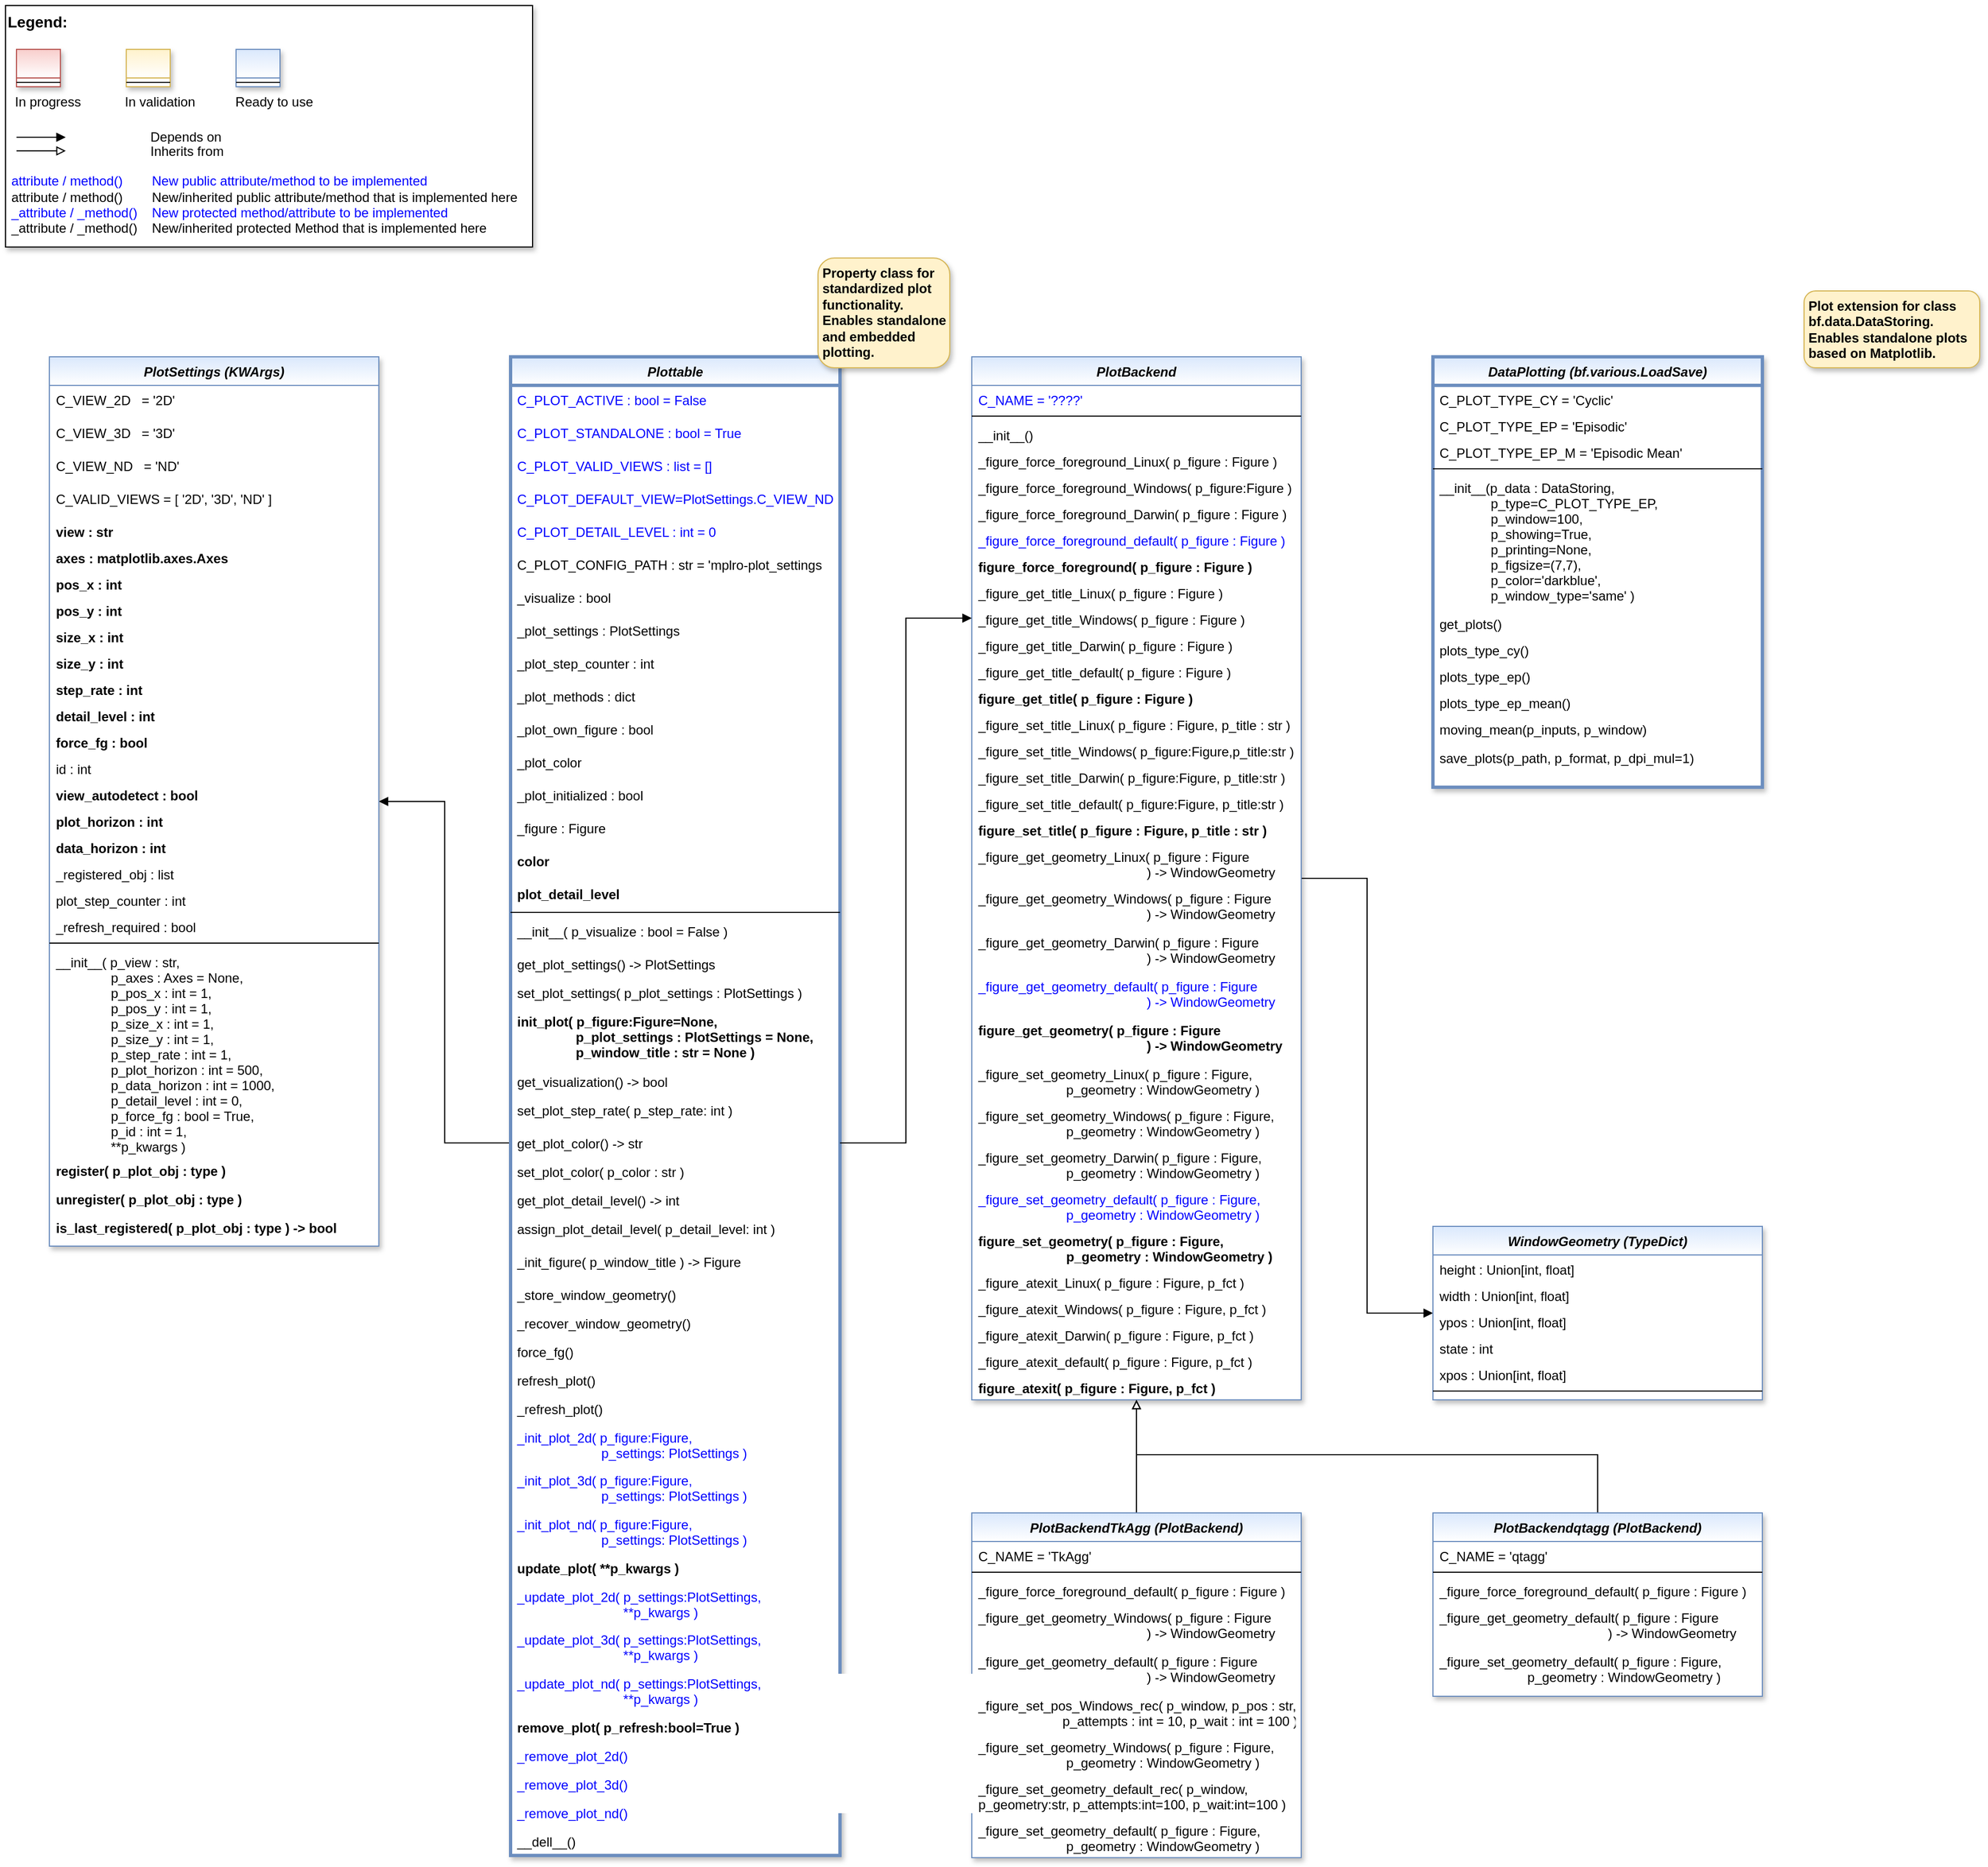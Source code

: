 <mxfile version="26.2.2">
  <diagram id="C5RBs43oDa-KdzZeNtuy" name="Page-1">
    <mxGraphModel dx="2878" dy="1242" grid="1" gridSize="10" guides="1" tooltips="1" connect="1" arrows="1" fold="1" page="1" pageScale="1" pageWidth="2336" pageHeight="1654" background="none" math="0" shadow="0">
      <root>
        <mxCell id="WIyWlLk6GJQsqaUBKTNV-0" />
        <mxCell id="WIyWlLk6GJQsqaUBKTNV-1" parent="WIyWlLk6GJQsqaUBKTNV-0" />
        <mxCell id="xTEhVUKpY47WRCXY3XPk-31" value="" style="edgeStyle=orthogonalEdgeStyle;rounded=0;orthogonalLoop=1;jettySize=auto;html=1;fontColor=default;endArrow=block;endFill=1;exitX=0;exitY=0.5;exitDx=0;exitDy=0;" parent="WIyWlLk6GJQsqaUBKTNV-1" source="YUkQ1Zn4irKmGlKvebj3-3" target="xTEhVUKpY47WRCXY3XPk-20" edge="1">
          <mxGeometry relative="1" as="geometry" />
        </mxCell>
        <mxCell id="oFACRVE9kKb2hBfiE2uY-0" value="Plottable" style="swimlane;fontStyle=3;align=center;verticalAlign=top;childLayout=stackLayout;horizontal=1;startSize=26;horizontalStack=0;resizeParent=1;resizeLast=0;collapsible=1;marginBottom=0;rounded=0;shadow=1;strokeWidth=3;fillColor=#dae8fc;strokeColor=#6c8ebf;swimlaneFillColor=#FFFFFF;gradientColor=#FFFFFF;" parent="WIyWlLk6GJQsqaUBKTNV-1" vertex="1">
          <mxGeometry x="500" y="360" width="300" height="1365" as="geometry">
            <mxRectangle x="230" y="140" width="160" height="26" as="alternateBounds" />
          </mxGeometry>
        </mxCell>
        <mxCell id="Ar7ZMp7DWDqeWwLccAXu-0" value="C_PLOT_ACTIVE : bool = False" style="text;align=left;verticalAlign=top;spacingLeft=4;spacingRight=4;overflow=hidden;rotatable=0;points=[[0,0.5],[1,0.5]];portConstraint=eastwest;fontColor=#0000FF;" parent="oFACRVE9kKb2hBfiE2uY-0" vertex="1">
          <mxGeometry y="26" width="300" height="30" as="geometry" />
        </mxCell>
        <mxCell id="xTEhVUKpY47WRCXY3XPk-12" value="C_PLOT_STANDALONE : bool = True" style="text;align=left;verticalAlign=top;spacingLeft=4;spacingRight=4;overflow=hidden;rotatable=0;points=[[0,0.5],[1,0.5]];portConstraint=eastwest;fontColor=#0000FF;" parent="oFACRVE9kKb2hBfiE2uY-0" vertex="1">
          <mxGeometry y="56" width="300" height="30" as="geometry" />
        </mxCell>
        <mxCell id="xTEhVUKpY47WRCXY3XPk-18" value="C_PLOT_VALID_VIEWS : list = []" style="text;align=left;verticalAlign=top;spacingLeft=4;spacingRight=4;overflow=hidden;rotatable=0;points=[[0,0.5],[1,0.5]];portConstraint=eastwest;fontColor=#0000FF;" parent="oFACRVE9kKb2hBfiE2uY-0" vertex="1">
          <mxGeometry y="86" width="300" height="30" as="geometry" />
        </mxCell>
        <mxCell id="xTEhVUKpY47WRCXY3XPk-19" value="C_PLOT_DEFAULT_VIEW=PlotSettings.C_VIEW_ND" style="text;align=left;verticalAlign=top;spacingLeft=4;spacingRight=4;overflow=hidden;rotatable=0;points=[[0,0.5],[1,0.5]];portConstraint=eastwest;fontColor=#0000FF;" parent="oFACRVE9kKb2hBfiE2uY-0" vertex="1">
          <mxGeometry y="116" width="300" height="30" as="geometry" />
        </mxCell>
        <mxCell id="UL1uxDp39JBIog6TMTxm-27" value="C_PLOT_DETAIL_LEVEL : int = 0" style="text;align=left;verticalAlign=top;spacingLeft=4;spacingRight=4;overflow=hidden;rotatable=0;points=[[0,0.5],[1,0.5]];portConstraint=eastwest;fontColor=#0000FF;" parent="oFACRVE9kKb2hBfiE2uY-0" vertex="1">
          <mxGeometry y="146" width="300" height="30" as="geometry" />
        </mxCell>
        <mxCell id="UL1uxDp39JBIog6TMTxm-28" value="C_PLOT_CONFIG_PATH : str = &#39;mplro-plot_settings" style="text;align=left;verticalAlign=top;spacingLeft=4;spacingRight=4;overflow=hidden;rotatable=0;points=[[0,0.5],[1,0.5]];portConstraint=eastwest;fontColor=default;" parent="oFACRVE9kKb2hBfiE2uY-0" vertex="1">
          <mxGeometry y="176" width="300" height="30" as="geometry" />
        </mxCell>
        <mxCell id="0Gz_7I3sb_LgOWZ64knt-1" value="_visualize : bool" style="text;align=left;verticalAlign=top;spacingLeft=4;spacingRight=4;overflow=hidden;rotatable=0;points=[[0,0.5],[1,0.5]];portConstraint=eastwest;fontColor=default;" parent="oFACRVE9kKb2hBfiE2uY-0" vertex="1">
          <mxGeometry y="206" width="300" height="30" as="geometry" />
        </mxCell>
        <mxCell id="xTEhVUKpY47WRCXY3XPk-32" value="_plot_settings : PlotSettings" style="text;align=left;verticalAlign=top;spacingLeft=4;spacingRight=4;overflow=hidden;rotatable=0;points=[[0,0.5],[1,0.5]];portConstraint=eastwest;fontColor=default;" parent="oFACRVE9kKb2hBfiE2uY-0" vertex="1">
          <mxGeometry y="236" width="300" height="30" as="geometry" />
        </mxCell>
        <mxCell id="KxI0EdIj0VOSiRBP-J_Y-0" value="_plot_step_counter : int" style="text;align=left;verticalAlign=top;spacingLeft=4;spacingRight=4;overflow=hidden;rotatable=0;points=[[0,0.5],[1,0.5]];portConstraint=eastwest;fontColor=default;" parent="oFACRVE9kKb2hBfiE2uY-0" vertex="1">
          <mxGeometry y="266" width="300" height="30" as="geometry" />
        </mxCell>
        <mxCell id="4w3XMbYWTQnuYC5885dG-2" value="_plot_methods : dict" style="text;align=left;verticalAlign=top;spacingLeft=4;spacingRight=4;overflow=hidden;rotatable=0;points=[[0,0.5],[1,0.5]];portConstraint=eastwest;fontColor=default;" parent="oFACRVE9kKb2hBfiE2uY-0" vertex="1">
          <mxGeometry y="296" width="300" height="30" as="geometry" />
        </mxCell>
        <mxCell id="PWoAsxuYqyk7pd_X0C3N-0" value="_plot_own_figure : bool" style="text;align=left;verticalAlign=top;spacingLeft=4;spacingRight=4;overflow=hidden;rotatable=0;points=[[0,0.5],[1,0.5]];portConstraint=eastwest;fontColor=default;" parent="oFACRVE9kKb2hBfiE2uY-0" vertex="1">
          <mxGeometry y="326" width="300" height="30" as="geometry" />
        </mxCell>
        <mxCell id="UL1uxDp39JBIog6TMTxm-29" value="_plot_color " style="text;align=left;verticalAlign=top;spacingLeft=4;spacingRight=4;overflow=hidden;rotatable=0;points=[[0,0.5],[1,0.5]];portConstraint=eastwest;fontColor=default;" parent="oFACRVE9kKb2hBfiE2uY-0" vertex="1">
          <mxGeometry y="356" width="300" height="30" as="geometry" />
        </mxCell>
        <mxCell id="Zg2UaeqzA-qJKhymM3yb-0" value="_plot_initialized : bool" style="text;align=left;verticalAlign=top;spacingLeft=4;spacingRight=4;overflow=hidden;rotatable=0;points=[[0,0.5],[1,0.5]];portConstraint=eastwest;fontColor=default;" parent="oFACRVE9kKb2hBfiE2uY-0" vertex="1">
          <mxGeometry y="386" width="300" height="30" as="geometry" />
        </mxCell>
        <mxCell id="Rh6axJBVAoVC5yNJB-A0-0" value="_figure : Figure" style="text;align=left;verticalAlign=top;spacingLeft=4;spacingRight=4;overflow=hidden;rotatable=0;points=[[0,0.5],[1,0.5]];portConstraint=eastwest;fontColor=default;" parent="oFACRVE9kKb2hBfiE2uY-0" vertex="1">
          <mxGeometry y="416" width="300" height="30" as="geometry" />
        </mxCell>
        <mxCell id="YUkQ1Zn4irKmGlKvebj3-2" value="color" style="text;align=left;verticalAlign=top;spacingLeft=4;spacingRight=4;overflow=hidden;rotatable=0;points=[[0,0.5],[1,0.5]];portConstraint=eastwest;fontColor=default;fontStyle=1" parent="oFACRVE9kKb2hBfiE2uY-0" vertex="1">
          <mxGeometry y="446" width="300" height="30" as="geometry" />
        </mxCell>
        <mxCell id="YUkQ1Zn4irKmGlKvebj3-1" value="plot_detail_level" style="text;align=left;verticalAlign=top;spacingLeft=4;spacingRight=4;overflow=hidden;rotatable=0;points=[[0,0.5],[1,0.5]];portConstraint=eastwest;fontColor=default;fontStyle=1" parent="oFACRVE9kKb2hBfiE2uY-0" vertex="1">
          <mxGeometry y="476" width="300" height="26" as="geometry" />
        </mxCell>
        <mxCell id="oFACRVE9kKb2hBfiE2uY-2" value="" style="line;html=1;strokeWidth=1;align=left;verticalAlign=middle;spacingTop=-1;spacingLeft=3;spacingRight=3;rotatable=0;labelPosition=right;points=[];portConstraint=eastwest;" parent="oFACRVE9kKb2hBfiE2uY-0" vertex="1">
          <mxGeometry y="502" width="300" height="8" as="geometry" />
        </mxCell>
        <mxCell id="0Gz_7I3sb_LgOWZ64knt-0" value="__init__( p_visualize : bool = False )" style="text;align=left;verticalAlign=top;spacingLeft=4;spacingRight=4;overflow=hidden;rotatable=0;points=[[0,0.5],[1,0.5]];portConstraint=eastwest;fontColor=default;" parent="oFACRVE9kKb2hBfiE2uY-0" vertex="1">
          <mxGeometry y="510" width="300" height="30" as="geometry" />
        </mxCell>
        <mxCell id="GYhefDphN3-9mr1smy0n-0" value="get_plot_settings() -&gt; PlotSettings" style="text;align=left;verticalAlign=top;spacingLeft=4;spacingRight=4;overflow=hidden;rotatable=0;points=[[0,0.5],[1,0.5]];portConstraint=eastwest;fontColor=default;" parent="oFACRVE9kKb2hBfiE2uY-0" vertex="1">
          <mxGeometry y="540" width="300" height="26" as="geometry" />
        </mxCell>
        <mxCell id="GYhefDphN3-9mr1smy0n-1" value="set_plot_settings( p_plot_settings : PlotSettings )" style="text;align=left;verticalAlign=top;spacingLeft=4;spacingRight=4;overflow=hidden;rotatable=0;points=[[0,0.5],[1,0.5]];portConstraint=eastwest;fontColor=default;" parent="oFACRVE9kKb2hBfiE2uY-0" vertex="1">
          <mxGeometry y="566" width="300" height="26" as="geometry" />
        </mxCell>
        <mxCell id="oFACRVE9kKb2hBfiE2uY-3" value="init_plot( p_figure:Figure=None, &#xa;                p_plot_settings : PlotSettings = None,&#xa;                p_window_title : str = None )" style="text;align=left;verticalAlign=top;spacingLeft=4;spacingRight=4;overflow=hidden;rotatable=0;points=[[0,0.5],[1,0.5]];portConstraint=eastwest;fontColor=default;fontStyle=1" parent="oFACRVE9kKb2hBfiE2uY-0" vertex="1">
          <mxGeometry y="592" width="300" height="55" as="geometry" />
        </mxCell>
        <mxCell id="KV4fU-AsOxPUgDKTAwPZ-0" value="get_visualization() -&gt; bool" style="text;align=left;verticalAlign=top;spacingLeft=4;spacingRight=4;overflow=hidden;rotatable=0;points=[[0,0.5],[1,0.5]];portConstraint=eastwest;fontColor=default;" parent="oFACRVE9kKb2hBfiE2uY-0" vertex="1">
          <mxGeometry y="647" width="300" height="26" as="geometry" />
        </mxCell>
        <mxCell id="xTEhVUKpY47WRCXY3XPk-6" value="set_plot_step_rate( p_step_rate: int )" style="text;align=left;verticalAlign=top;spacingLeft=4;spacingRight=4;overflow=hidden;rotatable=0;points=[[0,0.5],[1,0.5]];portConstraint=eastwest;fontColor=default;" parent="oFACRVE9kKb2hBfiE2uY-0" vertex="1">
          <mxGeometry y="673" width="300" height="30" as="geometry" />
        </mxCell>
        <mxCell id="YUkQ1Zn4irKmGlKvebj3-3" value="get_plot_color() -&gt; str" style="text;align=left;verticalAlign=top;spacingLeft=4;spacingRight=4;overflow=hidden;rotatable=0;points=[[0,0.5],[1,0.5]];portConstraint=eastwest;fontColor=default;" parent="oFACRVE9kKb2hBfiE2uY-0" vertex="1">
          <mxGeometry y="703" width="300" height="26" as="geometry" />
        </mxCell>
        <mxCell id="YUkQ1Zn4irKmGlKvebj3-4" value="set_plot_color( p_color : str )" style="text;align=left;verticalAlign=top;spacingLeft=4;spacingRight=4;overflow=hidden;rotatable=0;points=[[0,0.5],[1,0.5]];portConstraint=eastwest;fontColor=default;" parent="oFACRVE9kKb2hBfiE2uY-0" vertex="1">
          <mxGeometry y="729" width="300" height="26" as="geometry" />
        </mxCell>
        <mxCell id="YUkQ1Zn4irKmGlKvebj3-0" value="get_plot_detail_level() -&gt; int" style="text;align=left;verticalAlign=top;spacingLeft=4;spacingRight=4;overflow=hidden;rotatable=0;points=[[0,0.5],[1,0.5]];portConstraint=eastwest;fontColor=default;" parent="oFACRVE9kKb2hBfiE2uY-0" vertex="1">
          <mxGeometry y="755" width="300" height="26" as="geometry" />
        </mxCell>
        <mxCell id="xTEhVUKpY47WRCXY3XPk-9" value="assign_plot_detail_level( p_detail_level: int )" style="text;align=left;verticalAlign=top;spacingLeft=4;spacingRight=4;overflow=hidden;rotatable=0;points=[[0,0.5],[1,0.5]];portConstraint=eastwest;fontColor=default;" parent="oFACRVE9kKb2hBfiE2uY-0" vertex="1">
          <mxGeometry y="781" width="300" height="30" as="geometry" />
        </mxCell>
        <mxCell id="YD-9TxI7eG7fF9o53ZuB-4" value="_init_figure( p_window_title ) -&gt; Figure" style="text;align=left;verticalAlign=top;spacingLeft=4;spacingRight=4;overflow=hidden;rotatable=0;points=[[0,0.5],[1,0.5]];portConstraint=eastwest;fontColor=default;" parent="oFACRVE9kKb2hBfiE2uY-0" vertex="1">
          <mxGeometry y="811" width="300" height="30" as="geometry" />
        </mxCell>
        <mxCell id="UL1uxDp39JBIog6TMTxm-30" value="_store_window_geometry()" style="text;align=left;verticalAlign=top;spacingLeft=4;spacingRight=4;overflow=hidden;rotatable=0;points=[[0,0.5],[1,0.5]];portConstraint=eastwest;fontColor=default;" parent="oFACRVE9kKb2hBfiE2uY-0" vertex="1">
          <mxGeometry y="841" width="300" height="26" as="geometry" />
        </mxCell>
        <mxCell id="UL1uxDp39JBIog6TMTxm-31" value="_recover_window_geometry()" style="text;align=left;verticalAlign=top;spacingLeft=4;spacingRight=4;overflow=hidden;rotatable=0;points=[[0,0.5],[1,0.5]];portConstraint=eastwest;fontColor=default;" parent="oFACRVE9kKb2hBfiE2uY-0" vertex="1">
          <mxGeometry y="867" width="300" height="26" as="geometry" />
        </mxCell>
        <mxCell id="MR00lau76201Qo9QcwBQ-0" value="force_fg()" style="text;align=left;verticalAlign=top;spacingLeft=4;spacingRight=4;overflow=hidden;rotatable=0;points=[[0,0.5],[1,0.5]];portConstraint=eastwest;fontColor=default;" parent="oFACRVE9kKb2hBfiE2uY-0" vertex="1">
          <mxGeometry y="893" width="300" height="26" as="geometry" />
        </mxCell>
        <mxCell id="MR00lau76201Qo9QcwBQ-2" value="refresh_plot()" style="text;align=left;verticalAlign=top;spacingLeft=4;spacingRight=4;overflow=hidden;rotatable=0;points=[[0,0.5],[1,0.5]];portConstraint=eastwest;fontColor=default;" parent="oFACRVE9kKb2hBfiE2uY-0" vertex="1">
          <mxGeometry y="919" width="300" height="26" as="geometry" />
        </mxCell>
        <mxCell id="MR00lau76201Qo9QcwBQ-3" value="_refresh_plot()" style="text;align=left;verticalAlign=top;spacingLeft=4;spacingRight=4;overflow=hidden;rotatable=0;points=[[0,0.5],[1,0.5]];portConstraint=eastwest;fontColor=default;" parent="oFACRVE9kKb2hBfiE2uY-0" vertex="1">
          <mxGeometry y="945" width="300" height="26" as="geometry" />
        </mxCell>
        <mxCell id="xTEhVUKpY47WRCXY3XPk-0" value="_init_plot_2d( p_figure:Figure, &#xa;                       p_settings: PlotSettings )" style="text;align=left;verticalAlign=top;spacingLeft=4;spacingRight=4;overflow=hidden;rotatable=0;points=[[0,0.5],[1,0.5]];portConstraint=eastwest;fontColor=#0000FF;" parent="oFACRVE9kKb2hBfiE2uY-0" vertex="1">
          <mxGeometry y="971" width="300" height="39" as="geometry" />
        </mxCell>
        <mxCell id="4w3XMbYWTQnuYC5885dG-1" value="_init_plot_3d( p_figure:Figure, &#xa;                       p_settings: PlotSettings )" style="text;align=left;verticalAlign=top;spacingLeft=4;spacingRight=4;overflow=hidden;rotatable=0;points=[[0,0.5],[1,0.5]];portConstraint=eastwest;fontColor=#0000FF;" parent="oFACRVE9kKb2hBfiE2uY-0" vertex="1">
          <mxGeometry y="1010" width="300" height="40" as="geometry" />
        </mxCell>
        <mxCell id="4w3XMbYWTQnuYC5885dG-0" value="_init_plot_nd( p_figure:Figure, &#xa;                       p_settings: PlotSettings )" style="text;align=left;verticalAlign=top;spacingLeft=4;spacingRight=4;overflow=hidden;rotatable=0;points=[[0,0.5],[1,0.5]];portConstraint=eastwest;fontColor=#0000FF;" parent="oFACRVE9kKb2hBfiE2uY-0" vertex="1">
          <mxGeometry y="1050" width="300" height="40" as="geometry" />
        </mxCell>
        <mxCell id="oFACRVE9kKb2hBfiE2uY-4" value="update_plot( **p_kwargs )" style="text;align=left;verticalAlign=top;spacingLeft=4;spacingRight=4;overflow=hidden;rotatable=0;points=[[0,0.5],[1,0.5]];portConstraint=eastwest;fontColor=default;fontStyle=1" parent="oFACRVE9kKb2hBfiE2uY-0" vertex="1">
          <mxGeometry y="1090" width="300" height="26" as="geometry" />
        </mxCell>
        <mxCell id="KxI0EdIj0VOSiRBP-J_Y-3" value="_update_plot_2d( p_settings:PlotSettings,&#xa;                             **p_kwargs )" style="text;align=left;verticalAlign=top;spacingLeft=4;spacingRight=4;overflow=hidden;rotatable=0;points=[[0,0.5],[1,0.5]];portConstraint=eastwest;fontColor=#0000FF;" parent="oFACRVE9kKb2hBfiE2uY-0" vertex="1">
          <mxGeometry y="1116" width="300" height="39" as="geometry" />
        </mxCell>
        <mxCell id="KxI0EdIj0VOSiRBP-J_Y-2" value="_update_plot_3d( p_settings:PlotSettings,&#xa;                             **p_kwargs )" style="text;align=left;verticalAlign=top;spacingLeft=4;spacingRight=4;overflow=hidden;rotatable=0;points=[[0,0.5],[1,0.5]];portConstraint=eastwest;fontColor=#0000FF;" parent="oFACRVE9kKb2hBfiE2uY-0" vertex="1">
          <mxGeometry y="1155" width="300" height="40" as="geometry" />
        </mxCell>
        <mxCell id="xTEhVUKpY47WRCXY3XPk-3" value="_update_plot_nd( p_settings:PlotSettings,&#xa;                             **p_kwargs )" style="text;align=left;verticalAlign=top;spacingLeft=4;spacingRight=4;overflow=hidden;rotatable=0;points=[[0,0.5],[1,0.5]];portConstraint=eastwest;fontColor=#0000FF;" parent="oFACRVE9kKb2hBfiE2uY-0" vertex="1">
          <mxGeometry y="1195" width="300" height="40" as="geometry" />
        </mxCell>
        <mxCell id="MR00lau76201Qo9QcwBQ-4" value="remove_plot( p_refresh:bool=True )" style="text;align=left;verticalAlign=top;spacingLeft=4;spacingRight=4;overflow=hidden;rotatable=0;points=[[0,0.5],[1,0.5]];portConstraint=eastwest;fontColor=default;fontStyle=1" parent="oFACRVE9kKb2hBfiE2uY-0" vertex="1">
          <mxGeometry y="1235" width="300" height="26" as="geometry" />
        </mxCell>
        <mxCell id="MR00lau76201Qo9QcwBQ-5" value="_remove_plot_2d()" style="text;align=left;verticalAlign=top;spacingLeft=4;spacingRight=4;overflow=hidden;rotatable=0;points=[[0,0.5],[1,0.5]];portConstraint=eastwest;fontColor=#0000FF;" parent="oFACRVE9kKb2hBfiE2uY-0" vertex="1">
          <mxGeometry y="1261" width="300" height="26" as="geometry" />
        </mxCell>
        <mxCell id="MR00lau76201Qo9QcwBQ-6" value="_remove_plot_3d()" style="text;align=left;verticalAlign=top;spacingLeft=4;spacingRight=4;overflow=hidden;rotatable=0;points=[[0,0.5],[1,0.5]];portConstraint=eastwest;fontColor=#0000FF;" parent="oFACRVE9kKb2hBfiE2uY-0" vertex="1">
          <mxGeometry y="1287" width="300" height="26" as="geometry" />
        </mxCell>
        <mxCell id="MR00lau76201Qo9QcwBQ-7" value="_remove_plot_nd()" style="text;align=left;verticalAlign=top;spacingLeft=4;spacingRight=4;overflow=hidden;rotatable=0;points=[[0,0.5],[1,0.5]];portConstraint=eastwest;fontColor=#0000FF;" parent="oFACRVE9kKb2hBfiE2uY-0" vertex="1">
          <mxGeometry y="1313" width="300" height="26" as="geometry" />
        </mxCell>
        <mxCell id="UL1uxDp39JBIog6TMTxm-32" value="__dell__()" style="text;align=left;verticalAlign=top;spacingLeft=4;spacingRight=4;overflow=hidden;rotatable=0;points=[[0,0.5],[1,0.5]];portConstraint=eastwest;fontColor=default;" parent="oFACRVE9kKb2hBfiE2uY-0" vertex="1">
          <mxGeometry y="1339" width="300" height="26" as="geometry" />
        </mxCell>
        <mxCell id="Sitd4XUR5ouGdiu0kk2x-8" value="" style="group" parent="WIyWlLk6GJQsqaUBKTNV-1" vertex="1" connectable="0">
          <mxGeometry x="40" y="40" width="480" height="220" as="geometry" />
        </mxCell>
        <mxCell id="Sitd4XUR5ouGdiu0kk2x-9" value="&lt;font color=&quot;#000000&quot; size=&quot;1&quot;&gt;&lt;b style=&quot;font-size: 14px&quot;&gt;Legend:&lt;br&gt;&lt;/b&gt;&lt;/font&gt;&lt;br&gt;&lt;br&gt;&lt;br&gt;&lt;font color=&quot;#0000ff&quot; style=&quot;font-size: 6px&quot;&gt;&lt;br&gt;&lt;/font&gt;&lt;span style=&quot;color: rgb(0 , 0 , 0)&quot;&gt;&lt;font style=&quot;font-size: 4px&quot;&gt;&amp;nbsp; &amp;nbsp;&lt;/font&gt;&amp;nbsp;In progress&amp;nbsp; &amp;nbsp; &amp;nbsp; &amp;nbsp; &amp;nbsp; &amp;nbsp; In validation&amp;nbsp; &amp;nbsp; &amp;nbsp; &amp;nbsp; &amp;nbsp; &amp;nbsp;Ready to use&lt;/span&gt;&lt;font color=&quot;#000000&quot;&gt;&amp;nbsp;&lt;br&gt;&lt;/font&gt;&lt;font color=&quot;#0000ff&quot;&gt;&lt;br&gt;&lt;br&gt;&lt;br&gt;&lt;br&gt;&amp;nbsp;attribute / method()&amp;nbsp; &amp;nbsp; &amp;nbsp; &amp;nbsp; New public attribute/method to be implemented&lt;/font&gt;&lt;br&gt;&lt;font color=&quot;#000000&quot;&gt;&amp;nbsp;&lt;/font&gt;&lt;font color=&quot;#000000&quot;&gt;attribute / method()&lt;span&gt;&#x9;&lt;/span&gt;&amp;nbsp; &amp;nbsp; &amp;nbsp; &amp;nbsp;New/inherited public attribute/method that is implemented here&lt;br&gt;&lt;/font&gt;&lt;font color=&quot;#0000ff&quot;&gt;&amp;nbsp;_attribute /&amp;nbsp;&lt;/font&gt;&lt;font color=&quot;#0000ff&quot;&gt;_method()&amp;nbsp; &amp;nbsp; New protected method/attribute to be implemented&lt;/font&gt;&lt;br&gt;&lt;font color=&quot;#000000&quot;&gt;&amp;nbsp;_attribute / _method()&amp;nbsp; &amp;nbsp; New/inherited protected Method that is implemented here&lt;br&gt;&lt;/font&gt;&lt;font color=&quot;#000000&quot;&gt;&lt;br&gt;&lt;br&gt;&lt;br&gt;&lt;br&gt;&lt;br&gt;&lt;/font&gt;" style="text;html=1;align=left;verticalAlign=top;whiteSpace=wrap;rounded=0;fontColor=#006600;strokeColor=#000000;shadow=1;fillColor=#ffffff;" parent="Sitd4XUR5ouGdiu0kk2x-8" vertex="1">
          <mxGeometry width="480" height="220" as="geometry" />
        </mxCell>
        <mxCell id="Sitd4XUR5ouGdiu0kk2x-10" value="Depends on" style="endArrow=block;html=1;labelPosition=right;verticalLabelPosition=middle;align=left;verticalAlign=middle;endFill=1;fontSize=12;" parent="Sitd4XUR5ouGdiu0kk2x-8" edge="1">
          <mxGeometry x="-1590" y="-2180" width="50" height="50" as="geometry">
            <mxPoint x="10.0" y="120.003" as="sourcePoint" />
            <mxPoint x="54.848" y="120.003" as="targetPoint" />
            <mxPoint x="98" as="offset" />
            <Array as="points">
              <mxPoint x="30" y="120" />
            </Array>
          </mxGeometry>
        </mxCell>
        <mxCell id="Sitd4XUR5ouGdiu0kk2x-11" value="Inherits from" style="endArrow=block;html=1;labelPosition=right;verticalLabelPosition=middle;align=left;verticalAlign=middle;endFill=0;fontSize=12;" parent="Sitd4XUR5ouGdiu0kk2x-8" edge="1">
          <mxGeometry x="-1590" y="-2180" width="50" height="50" as="geometry">
            <mxPoint x="10.0" y="132.385" as="sourcePoint" />
            <mxPoint x="54.848" y="132.385" as="targetPoint" />
            <mxPoint x="98" y="1" as="offset" />
          </mxGeometry>
        </mxCell>
        <mxCell id="Sitd4XUR5ouGdiu0kk2x-12" value="" style="swimlane;fontStyle=3;align=center;verticalAlign=top;childLayout=stackLayout;horizontal=1;startSize=26;horizontalStack=0;resizeParent=1;resizeLast=0;collapsible=1;marginBottom=0;rounded=0;shadow=1;strokeWidth=1;fillColor=#f8cecc;strokeColor=#b85450;gradientColor=#ffffff;swimlaneFillColor=#ffffff;" parent="Sitd4XUR5ouGdiu0kk2x-8" vertex="1">
          <mxGeometry x="10" y="40" width="40" height="34" as="geometry">
            <mxRectangle x="230" y="140" width="160" height="26" as="alternateBounds" />
          </mxGeometry>
        </mxCell>
        <mxCell id="Sitd4XUR5ouGdiu0kk2x-13" value="" style="line;html=1;strokeWidth=1;align=left;verticalAlign=middle;spacingTop=-1;spacingLeft=3;spacingRight=3;rotatable=0;labelPosition=right;points=[];portConstraint=eastwest;" parent="Sitd4XUR5ouGdiu0kk2x-12" vertex="1">
          <mxGeometry y="26" width="40" height="8" as="geometry" />
        </mxCell>
        <mxCell id="Sitd4XUR5ouGdiu0kk2x-14" value="" style="swimlane;fontStyle=3;align=center;verticalAlign=top;childLayout=stackLayout;horizontal=1;startSize=26;horizontalStack=0;resizeParent=1;resizeLast=0;collapsible=1;marginBottom=0;rounded=0;shadow=1;strokeWidth=1;fillColor=#fff2cc;strokeColor=#d6b656;gradientColor=#ffffff;swimlaneFillColor=#ffffff;" parent="Sitd4XUR5ouGdiu0kk2x-8" vertex="1">
          <mxGeometry x="110" y="40" width="40" height="34" as="geometry">
            <mxRectangle x="230" y="140" width="160" height="26" as="alternateBounds" />
          </mxGeometry>
        </mxCell>
        <mxCell id="Sitd4XUR5ouGdiu0kk2x-15" value="" style="line;html=1;strokeWidth=1;align=left;verticalAlign=middle;spacingTop=-1;spacingLeft=3;spacingRight=3;rotatable=0;labelPosition=right;points=[];portConstraint=eastwest;" parent="Sitd4XUR5ouGdiu0kk2x-14" vertex="1">
          <mxGeometry y="26" width="40" height="8" as="geometry" />
        </mxCell>
        <mxCell id="Sitd4XUR5ouGdiu0kk2x-16" value="" style="swimlane;fontStyle=3;align=center;verticalAlign=top;childLayout=stackLayout;horizontal=1;startSize=26;horizontalStack=0;resizeParent=1;resizeLast=0;collapsible=1;marginBottom=0;rounded=0;shadow=1;strokeWidth=1;fillColor=#dae8fc;strokeColor=#6c8ebf;gradientColor=#ffffff;swimlaneFillColor=#ffffff;" parent="Sitd4XUR5ouGdiu0kk2x-8" vertex="1">
          <mxGeometry x="210" y="40" width="40" height="34" as="geometry">
            <mxRectangle x="230" y="140" width="160" height="26" as="alternateBounds" />
          </mxGeometry>
        </mxCell>
        <mxCell id="Sitd4XUR5ouGdiu0kk2x-17" value="" style="line;html=1;strokeWidth=1;align=left;verticalAlign=middle;spacingTop=-1;spacingLeft=3;spacingRight=3;rotatable=0;labelPosition=right;points=[];portConstraint=eastwest;" parent="Sitd4XUR5ouGdiu0kk2x-16" vertex="1">
          <mxGeometry y="26" width="40" height="8" as="geometry" />
        </mxCell>
        <mxCell id="GdlcvopVx8jWm2Iv11ht-0" value="Property class for standardized plot functionality.&lt;br&gt;Enables standalone and embedded plotting." style="rounded=1;whiteSpace=wrap;html=1;fillColor=#fff2cc;strokeColor=#d6b656;gradientColor=none;shadow=1;fontStyle=1;align=left;spacingLeft=2;verticalAlign=top;" parent="WIyWlLk6GJQsqaUBKTNV-1" vertex="1">
          <mxGeometry x="780" y="270" width="120" height="100" as="geometry" />
        </mxCell>
        <mxCell id="fSXmFHImYSqrntTAfuXU-0" value="DataPlotting (bf.various.LoadSave)" style="swimlane;fontStyle=3;align=center;verticalAlign=top;childLayout=stackLayout;horizontal=1;startSize=26;horizontalStack=0;resizeParent=1;resizeLast=0;collapsible=1;marginBottom=0;rounded=0;shadow=1;strokeWidth=3;fillColor=#dae8fc;strokeColor=#6c8ebf;gradientColor=#FFFFFF;swimlaneFillColor=#FFFFFF;" parent="WIyWlLk6GJQsqaUBKTNV-1" vertex="1">
          <mxGeometry x="1340" y="360" width="300" height="392" as="geometry">
            <mxRectangle x="230" y="140" width="160" height="26" as="alternateBounds" />
          </mxGeometry>
        </mxCell>
        <mxCell id="j2CKkGz-9_j2hP-Yw9oT-0" value="C_PLOT_TYPE_CY = &#39;Cyclic&#39;" style="text;align=left;verticalAlign=top;spacingLeft=4;spacingRight=4;overflow=hidden;rotatable=0;points=[[0,0.5],[1,0.5]];portConstraint=eastwest;" parent="fSXmFHImYSqrntTAfuXU-0" vertex="1">
          <mxGeometry y="26" width="300" height="24" as="geometry" />
        </mxCell>
        <mxCell id="j2CKkGz-9_j2hP-Yw9oT-1" value="C_PLOT_TYPE_EP = &#39;Episodic&#39;" style="text;align=left;verticalAlign=top;spacingLeft=4;spacingRight=4;overflow=hidden;rotatable=0;points=[[0,0.5],[1,0.5]];portConstraint=eastwest;" parent="fSXmFHImYSqrntTAfuXU-0" vertex="1">
          <mxGeometry y="50" width="300" height="24" as="geometry" />
        </mxCell>
        <mxCell id="j2CKkGz-9_j2hP-Yw9oT-2" value="C_PLOT_TYPE_EP_M = &#39;Episodic Mean&#39;" style="text;align=left;verticalAlign=top;spacingLeft=4;spacingRight=4;overflow=hidden;rotatable=0;points=[[0,0.5],[1,0.5]];portConstraint=eastwest;" parent="fSXmFHImYSqrntTAfuXU-0" vertex="1">
          <mxGeometry y="74" width="300" height="24" as="geometry" />
        </mxCell>
        <mxCell id="fSXmFHImYSqrntTAfuXU-1" value="" style="line;html=1;strokeWidth=1;align=left;verticalAlign=middle;spacingTop=-1;spacingLeft=3;spacingRight=3;rotatable=0;labelPosition=right;points=[];portConstraint=eastwest;" parent="fSXmFHImYSqrntTAfuXU-0" vertex="1">
          <mxGeometry y="98" width="300" height="8" as="geometry" />
        </mxCell>
        <mxCell id="fSXmFHImYSqrntTAfuXU-2" value="__init__(p_data : DataStoring, &#xa;              p_type=C_PLOT_TYPE_EP,&#xa;              p_window=100,&#xa;              p_showing=True, &#xa;              p_printing=None,&#xa;              p_figsize=(7,7),&#xa;              p_color=&#39;darkblue&#39;,&#xa;              p_window_type=&#39;same&#39; )" style="text;align=left;verticalAlign=top;spacingLeft=4;spacingRight=4;overflow=hidden;rotatable=0;points=[[0,0.5],[1,0.5]];portConstraint=eastwest;" parent="fSXmFHImYSqrntTAfuXU-0" vertex="1">
          <mxGeometry y="106" width="300" height="124" as="geometry" />
        </mxCell>
        <mxCell id="j2CKkGz-9_j2hP-Yw9oT-3" value="get_plots()" style="text;align=left;verticalAlign=top;spacingLeft=4;spacingRight=4;overflow=hidden;rotatable=0;points=[[0,0.5],[1,0.5]];portConstraint=eastwest;" parent="fSXmFHImYSqrntTAfuXU-0" vertex="1">
          <mxGeometry y="230" width="300" height="24" as="geometry" />
        </mxCell>
        <mxCell id="j2CKkGz-9_j2hP-Yw9oT-5" value="plots_type_cy()" style="text;align=left;verticalAlign=top;spacingLeft=4;spacingRight=4;overflow=hidden;rotatable=0;points=[[0,0.5],[1,0.5]];portConstraint=eastwest;" parent="fSXmFHImYSqrntTAfuXU-0" vertex="1">
          <mxGeometry y="254" width="300" height="24" as="geometry" />
        </mxCell>
        <mxCell id="j2CKkGz-9_j2hP-Yw9oT-4" value="plots_type_ep()" style="text;align=left;verticalAlign=top;spacingLeft=4;spacingRight=4;overflow=hidden;rotatable=0;points=[[0,0.5],[1,0.5]];portConstraint=eastwest;" parent="fSXmFHImYSqrntTAfuXU-0" vertex="1">
          <mxGeometry y="278" width="300" height="24" as="geometry" />
        </mxCell>
        <mxCell id="fSXmFHImYSqrntTAfuXU-3" value="plots_type_ep_mean()" style="text;align=left;verticalAlign=top;spacingLeft=4;spacingRight=4;overflow=hidden;rotatable=0;points=[[0,0.5],[1,0.5]];portConstraint=eastwest;" parent="fSXmFHImYSqrntTAfuXU-0" vertex="1">
          <mxGeometry y="302" width="300" height="24" as="geometry" />
        </mxCell>
        <mxCell id="fSXmFHImYSqrntTAfuXU-4" value="moving_mean(p_inputs, p_window)" style="text;align=left;verticalAlign=top;spacingLeft=4;spacingRight=4;overflow=hidden;rotatable=0;points=[[0,0.5],[1,0.5]];portConstraint=eastwest;" parent="fSXmFHImYSqrntTAfuXU-0" vertex="1">
          <mxGeometry y="326" width="300" height="26" as="geometry" />
        </mxCell>
        <mxCell id="fSXmFHImYSqrntTAfuXU-5" value="save_plots(p_path, p_format, p_dpi_mul=1)" style="text;align=left;verticalAlign=top;spacingLeft=4;spacingRight=4;overflow=hidden;rotatable=0;points=[[0,0.5],[1,0.5]];portConstraint=eastwest;" parent="fSXmFHImYSqrntTAfuXU-0" vertex="1">
          <mxGeometry y="352" width="300" height="40" as="geometry" />
        </mxCell>
        <mxCell id="fSXmFHImYSqrntTAfuXU-6" value="Plot extension for class bf.data.DataStoring. Enables standalone plots based on Matplotlib." style="rounded=1;whiteSpace=wrap;html=1;fillColor=#fff2cc;strokeColor=#d6b656;gradientColor=none;shadow=1;fontStyle=1;align=left;spacingLeft=2;verticalAlign=top;" parent="WIyWlLk6GJQsqaUBKTNV-1" vertex="1">
          <mxGeometry x="1678" y="300" width="160" height="70" as="geometry" />
        </mxCell>
        <mxCell id="xTEhVUKpY47WRCXY3XPk-20" value="PlotSettings (KWArgs)" style="swimlane;fontStyle=3;align=center;verticalAlign=top;childLayout=stackLayout;horizontal=1;startSize=26;horizontalStack=0;resizeParent=1;resizeLast=0;collapsible=1;marginBottom=0;rounded=0;shadow=1;strokeWidth=1;fillColor=#dae8fc;strokeColor=#6c8ebf;swimlaneFillColor=#FFFFFF;gradientColor=#FFFFFF;" parent="WIyWlLk6GJQsqaUBKTNV-1" vertex="1">
          <mxGeometry x="80" y="360" width="300" height="810" as="geometry">
            <mxRectangle x="230" y="140" width="160" height="26" as="alternateBounds" />
          </mxGeometry>
        </mxCell>
        <mxCell id="xTEhVUKpY47WRCXY3XPk-15" value="C_VIEW_2D   = &#39;2D&#39;" style="text;align=left;verticalAlign=top;spacingLeft=4;spacingRight=4;overflow=hidden;rotatable=0;points=[[0,0.5],[1,0.5]];portConstraint=eastwest;fontColor=default;" parent="xTEhVUKpY47WRCXY3XPk-20" vertex="1">
          <mxGeometry y="26" width="300" height="30" as="geometry" />
        </mxCell>
        <mxCell id="xTEhVUKpY47WRCXY3XPk-16" value="C_VIEW_3D   = &#39;3D&#39;" style="text;align=left;verticalAlign=top;spacingLeft=4;spacingRight=4;overflow=hidden;rotatable=0;points=[[0,0.5],[1,0.5]];portConstraint=eastwest;fontColor=default;" parent="xTEhVUKpY47WRCXY3XPk-20" vertex="1">
          <mxGeometry y="56" width="300" height="30" as="geometry" />
        </mxCell>
        <mxCell id="xTEhVUKpY47WRCXY3XPk-17" value="C_VIEW_ND   = &#39;ND&#39;" style="text;align=left;verticalAlign=top;spacingLeft=4;spacingRight=4;overflow=hidden;rotatable=0;points=[[0,0.5],[1,0.5]];portConstraint=eastwest;fontColor=default;" parent="xTEhVUKpY47WRCXY3XPk-20" vertex="1">
          <mxGeometry y="86" width="300" height="30" as="geometry" />
        </mxCell>
        <mxCell id="YD-9TxI7eG7fF9o53ZuB-0" value="C_VALID_VIEWS = [ &#39;2D&#39;, &#39;3D&#39;, &#39;ND&#39; ]" style="text;align=left;verticalAlign=top;spacingLeft=4;spacingRight=4;overflow=hidden;rotatable=0;points=[[0,0.5],[1,0.5]];portConstraint=eastwest;fontColor=default;" parent="xTEhVUKpY47WRCXY3XPk-20" vertex="1">
          <mxGeometry y="116" width="300" height="30" as="geometry" />
        </mxCell>
        <mxCell id="xTEhVUKpY47WRCXY3XPk-29" value="view : str" style="text;align=left;verticalAlign=top;spacingLeft=4;spacingRight=4;overflow=hidden;rotatable=0;points=[[0,0.5],[1,0.5]];portConstraint=eastwest;fontStyle=1" parent="xTEhVUKpY47WRCXY3XPk-20" vertex="1">
          <mxGeometry y="146" width="300" height="24" as="geometry" />
        </mxCell>
        <mxCell id="xTEhVUKpY47WRCXY3XPk-28" value="axes : matplotlib.axes.Axes" style="text;align=left;verticalAlign=top;spacingLeft=4;spacingRight=4;overflow=hidden;rotatable=0;points=[[0,0.5],[1,0.5]];portConstraint=eastwest;fontStyle=1" parent="xTEhVUKpY47WRCXY3XPk-20" vertex="1">
          <mxGeometry y="170" width="300" height="24" as="geometry" />
        </mxCell>
        <mxCell id="xTEhVUKpY47WRCXY3XPk-23" value="pos_x : int" style="text;align=left;verticalAlign=top;spacingLeft=4;spacingRight=4;overflow=hidden;rotatable=0;points=[[0,0.5],[1,0.5]];portConstraint=eastwest;fontStyle=1" parent="xTEhVUKpY47WRCXY3XPk-20" vertex="1">
          <mxGeometry y="194" width="300" height="24" as="geometry" />
        </mxCell>
        <mxCell id="xTEhVUKpY47WRCXY3XPk-27" value="pos_y : int" style="text;align=left;verticalAlign=top;spacingLeft=4;spacingRight=4;overflow=hidden;rotatable=0;points=[[0,0.5],[1,0.5]];portConstraint=eastwest;fontStyle=1" parent="xTEhVUKpY47WRCXY3XPk-20" vertex="1">
          <mxGeometry y="218" width="300" height="24" as="geometry" />
        </mxCell>
        <mxCell id="0-wr2Jc91B2fZGpkgiGC-1" value="size_x : int" style="text;align=left;verticalAlign=top;spacingLeft=4;spacingRight=4;overflow=hidden;rotatable=0;points=[[0,0.5],[1,0.5]];portConstraint=eastwest;fontStyle=1" parent="xTEhVUKpY47WRCXY3XPk-20" vertex="1">
          <mxGeometry y="242" width="300" height="24" as="geometry" />
        </mxCell>
        <mxCell id="0-wr2Jc91B2fZGpkgiGC-0" value="size_y : int" style="text;align=left;verticalAlign=top;spacingLeft=4;spacingRight=4;overflow=hidden;rotatable=0;points=[[0,0.5],[1,0.5]];portConstraint=eastwest;fontStyle=1" parent="xTEhVUKpY47WRCXY3XPk-20" vertex="1">
          <mxGeometry y="266" width="300" height="24" as="geometry" />
        </mxCell>
        <mxCell id="0-wr2Jc91B2fZGpkgiGC-2" value="step_rate : int" style="text;align=left;verticalAlign=top;spacingLeft=4;spacingRight=4;overflow=hidden;rotatable=0;points=[[0,0.5],[1,0.5]];portConstraint=eastwest;fontStyle=1" parent="xTEhVUKpY47WRCXY3XPk-20" vertex="1">
          <mxGeometry y="290" width="300" height="24" as="geometry" />
        </mxCell>
        <mxCell id="0-wr2Jc91B2fZGpkgiGC-4" value="detail_level : int" style="text;align=left;verticalAlign=top;spacingLeft=4;spacingRight=4;overflow=hidden;rotatable=0;points=[[0,0.5],[1,0.5]];portConstraint=eastwest;fontStyle=1" parent="xTEhVUKpY47WRCXY3XPk-20" vertex="1">
          <mxGeometry y="314" width="300" height="24" as="geometry" />
        </mxCell>
        <mxCell id="YUkQ1Zn4irKmGlKvebj3-5" value="force_fg : bool" style="text;align=left;verticalAlign=top;spacingLeft=4;spacingRight=4;overflow=hidden;rotatable=0;points=[[0,0.5],[1,0.5]];portConstraint=eastwest;fontStyle=1" parent="xTEhVUKpY47WRCXY3XPk-20" vertex="1">
          <mxGeometry y="338" width="300" height="24" as="geometry" />
        </mxCell>
        <mxCell id="vn25ACcnydbhRl2MfSKN-0" value="id : int" style="text;align=left;verticalAlign=top;spacingLeft=4;spacingRight=4;overflow=hidden;rotatable=0;points=[[0,0.5],[1,0.5]];portConstraint=eastwest;" parent="xTEhVUKpY47WRCXY3XPk-20" vertex="1">
          <mxGeometry y="362" width="300" height="24" as="geometry" />
        </mxCell>
        <mxCell id="YUkQ1Zn4irKmGlKvebj3-6" value="view_autodetect : bool" style="text;align=left;verticalAlign=top;spacingLeft=4;spacingRight=4;overflow=hidden;rotatable=0;points=[[0,0.5],[1,0.5]];portConstraint=eastwest;fontStyle=1" parent="xTEhVUKpY47WRCXY3XPk-20" vertex="1">
          <mxGeometry y="386" width="300" height="24" as="geometry" />
        </mxCell>
        <mxCell id="YUkQ1Zn4irKmGlKvebj3-7" value="plot_horizon : int" style="text;align=left;verticalAlign=top;spacingLeft=4;spacingRight=4;overflow=hidden;rotatable=0;points=[[0,0.5],[1,0.5]];portConstraint=eastwest;fontStyle=1" parent="xTEhVUKpY47WRCXY3XPk-20" vertex="1">
          <mxGeometry y="410" width="300" height="24" as="geometry" />
        </mxCell>
        <mxCell id="YUkQ1Zn4irKmGlKvebj3-8" value="data_horizon : int" style="text;align=left;verticalAlign=top;spacingLeft=4;spacingRight=4;overflow=hidden;rotatable=0;points=[[0,0.5],[1,0.5]];portConstraint=eastwest;fontStyle=1" parent="xTEhVUKpY47WRCXY3XPk-20" vertex="1">
          <mxGeometry y="434" width="300" height="24" as="geometry" />
        </mxCell>
        <mxCell id="eaYQHSgoSzQwAm0LXaVA-3" value="_registered_obj : list" style="text;align=left;verticalAlign=top;spacingLeft=4;spacingRight=4;overflow=hidden;rotatable=0;points=[[0,0.5],[1,0.5]];portConstraint=eastwest;" parent="xTEhVUKpY47WRCXY3XPk-20" vertex="1">
          <mxGeometry y="458" width="300" height="24" as="geometry" />
        </mxCell>
        <mxCell id="eaYQHSgoSzQwAm0LXaVA-4" value="plot_step_counter : int" style="text;align=left;verticalAlign=top;spacingLeft=4;spacingRight=4;overflow=hidden;rotatable=0;points=[[0,0.5],[1,0.5]];portConstraint=eastwest;" parent="xTEhVUKpY47WRCXY3XPk-20" vertex="1">
          <mxGeometry y="482" width="300" height="24" as="geometry" />
        </mxCell>
        <mxCell id="CgPxcgdhSeDjphqSgZna-67" value="_refresh_required : bool" style="text;align=left;verticalAlign=top;spacingLeft=4;spacingRight=4;overflow=hidden;rotatable=0;points=[[0,0.5],[1,0.5]];portConstraint=eastwest;" vertex="1" parent="xTEhVUKpY47WRCXY3XPk-20">
          <mxGeometry y="506" width="300" height="24" as="geometry" />
        </mxCell>
        <mxCell id="xTEhVUKpY47WRCXY3XPk-21" value="" style="line;html=1;strokeWidth=1;align=left;verticalAlign=middle;spacingTop=-1;spacingLeft=3;spacingRight=3;rotatable=0;labelPosition=right;points=[];portConstraint=eastwest;" parent="xTEhVUKpY47WRCXY3XPk-20" vertex="1">
          <mxGeometry y="530" width="300" height="8" as="geometry" />
        </mxCell>
        <mxCell id="xTEhVUKpY47WRCXY3XPk-26" value="__init__( p_view : str, &#xa;               p_axes : Axes = None, &#xa;               p_pos_x : int = 1,&#xa;               p_pos_y : int = 1,&#xa;               p_size_x : int = 1,&#xa;               p_size_y : int = 1,&#xa;               p_step_rate : int = 1,&#xa;               p_plot_horizon : int = 500,&#xa;               p_data_horizon : int = 1000,&#xa;               p_detail_level : int = 0,&#xa;               p_force_fg : bool = True,&#xa;               p_id : int = 1,&#xa;               **p_kwargs )" style="text;align=left;verticalAlign=top;spacingLeft=4;spacingRight=4;overflow=hidden;rotatable=0;points=[[0,0.5],[1,0.5]];portConstraint=eastwest;" parent="xTEhVUKpY47WRCXY3XPk-20" vertex="1">
          <mxGeometry y="538" width="300" height="190" as="geometry" />
        </mxCell>
        <mxCell id="eaYQHSgoSzQwAm0LXaVA-0" value="register( p_plot_obj : type )" style="text;align=left;verticalAlign=top;spacingLeft=4;spacingRight=4;overflow=hidden;rotatable=0;points=[[0,0.5],[1,0.5]];portConstraint=eastwest;fontColor=default;fontStyle=1" parent="xTEhVUKpY47WRCXY3XPk-20" vertex="1">
          <mxGeometry y="728" width="300" height="26" as="geometry" />
        </mxCell>
        <mxCell id="eaYQHSgoSzQwAm0LXaVA-1" value="unregister( p_plot_obj : type )" style="text;align=left;verticalAlign=top;spacingLeft=4;spacingRight=4;overflow=hidden;rotatable=0;points=[[0,0.5],[1,0.5]];portConstraint=eastwest;fontColor=default;fontStyle=1" parent="xTEhVUKpY47WRCXY3XPk-20" vertex="1">
          <mxGeometry y="754" width="300" height="26" as="geometry" />
        </mxCell>
        <mxCell id="eaYQHSgoSzQwAm0LXaVA-2" value="is_last_registered( p_plot_obj : type ) -&gt; bool" style="text;align=left;verticalAlign=top;spacingLeft=4;spacingRight=4;overflow=hidden;rotatable=0;points=[[0,0.5],[1,0.5]];portConstraint=eastwest;fontColor=default;fontStyle=1" parent="xTEhVUKpY47WRCXY3XPk-20" vertex="1">
          <mxGeometry y="780" width="300" height="26" as="geometry" />
        </mxCell>
        <mxCell id="21" style="edgeStyle=orthogonalEdgeStyle;rounded=0;orthogonalLoop=1;jettySize=auto;html=1;fontColor=#000000;endArrow=block;endFill=1;" parent="WIyWlLk6GJQsqaUBKTNV-1" source="UL1uxDp39JBIog6TMTxm-0" target="9" edge="1">
          <mxGeometry relative="1" as="geometry" />
        </mxCell>
        <mxCell id="UL1uxDp39JBIog6TMTxm-0" value="PlotBackend" style="swimlane;fontStyle=3;align=center;verticalAlign=top;childLayout=stackLayout;horizontal=1;startSize=26;horizontalStack=0;resizeParent=1;resizeLast=0;collapsible=1;marginBottom=0;rounded=0;shadow=1;strokeWidth=1;fillColor=#dae8fc;strokeColor=#6c8ebf;gradientColor=#FFFFFF;swimlaneFillColor=#FFFFFF;" parent="WIyWlLk6GJQsqaUBKTNV-1" vertex="1">
          <mxGeometry x="920" y="360" width="300" height="950" as="geometry">
            <mxRectangle x="230" y="140" width="160" height="26" as="alternateBounds" />
          </mxGeometry>
        </mxCell>
        <mxCell id="UL1uxDp39JBIog6TMTxm-1" value="C_NAME = &#39;????&#39;" style="text;align=left;verticalAlign=top;spacingLeft=4;spacingRight=4;overflow=hidden;rotatable=0;points=[[0,0.5],[1,0.5]];portConstraint=eastwest;fontColor=#0000FF;" parent="UL1uxDp39JBIog6TMTxm-0" vertex="1">
          <mxGeometry y="26" width="300" height="24" as="geometry" />
        </mxCell>
        <mxCell id="UL1uxDp39JBIog6TMTxm-4" value="" style="line;html=1;strokeWidth=1;align=left;verticalAlign=middle;spacingTop=-1;spacingLeft=3;spacingRight=3;rotatable=0;labelPosition=right;points=[];portConstraint=eastwest;" parent="UL1uxDp39JBIog6TMTxm-0" vertex="1">
          <mxGeometry y="50" width="300" height="8" as="geometry" />
        </mxCell>
        <mxCell id="22" value="__init__()" style="text;align=left;verticalAlign=top;spacingLeft=4;spacingRight=4;overflow=hidden;rotatable=0;points=[[0,0.5],[1,0.5]];portConstraint=eastwest;fontColor=#000000;" parent="UL1uxDp39JBIog6TMTxm-0" vertex="1">
          <mxGeometry y="58" width="300" height="24" as="geometry" />
        </mxCell>
        <mxCell id="UL1uxDp39JBIog6TMTxm-6" value="_figure_force_foreground_Linux( p_figure : Figure )" style="text;align=left;verticalAlign=top;spacingLeft=4;spacingRight=4;overflow=hidden;rotatable=0;points=[[0,0.5],[1,0.5]];portConstraint=eastwest;fontColor=#000000;" parent="UL1uxDp39JBIog6TMTxm-0" vertex="1">
          <mxGeometry y="82" width="300" height="24" as="geometry" />
        </mxCell>
        <mxCell id="23" value="_figure_force_foreground_Windows( p_figure:Figure )" style="text;align=left;verticalAlign=top;spacingLeft=4;spacingRight=4;overflow=hidden;rotatable=0;points=[[0,0.5],[1,0.5]];portConstraint=eastwest;fontColor=#000000;" parent="UL1uxDp39JBIog6TMTxm-0" vertex="1">
          <mxGeometry y="106" width="300" height="24" as="geometry" />
        </mxCell>
        <mxCell id="24" value="_figure_force_foreground_Darwin( p_figure : Figure )" style="text;align=left;verticalAlign=top;spacingLeft=4;spacingRight=4;overflow=hidden;rotatable=0;points=[[0,0.5],[1,0.5]];portConstraint=eastwest;fontColor=#000000;" parent="UL1uxDp39JBIog6TMTxm-0" vertex="1">
          <mxGeometry y="130" width="300" height="24" as="geometry" />
        </mxCell>
        <mxCell id="25" value="_figure_force_foreground_default( p_figure : Figure )" style="text;align=left;verticalAlign=top;spacingLeft=4;spacingRight=4;overflow=hidden;rotatable=0;points=[[0,0.5],[1,0.5]];portConstraint=eastwest;fontColor=#0000FF;" parent="UL1uxDp39JBIog6TMTxm-0" vertex="1">
          <mxGeometry y="154" width="300" height="24" as="geometry" />
        </mxCell>
        <mxCell id="26" value="figure_force_foreground( p_figure : Figure )" style="text;align=left;verticalAlign=top;spacingLeft=4;spacingRight=4;overflow=hidden;rotatable=0;points=[[0,0.5],[1,0.5]];portConstraint=eastwest;fontColor=#000000;fontStyle=1" parent="UL1uxDp39JBIog6TMTxm-0" vertex="1">
          <mxGeometry y="178" width="300" height="24" as="geometry" />
        </mxCell>
        <mxCell id="30" value="_figure_get_title_Linux( p_figure : Figure )" style="text;align=left;verticalAlign=top;spacingLeft=4;spacingRight=4;overflow=hidden;rotatable=0;points=[[0,0.5],[1,0.5]];portConstraint=eastwest;fontColor=#000000;" parent="UL1uxDp39JBIog6TMTxm-0" vertex="1">
          <mxGeometry y="202" width="300" height="24" as="geometry" />
        </mxCell>
        <mxCell id="31" value="_figure_get_title_Windows( p_figure : Figure )" style="text;align=left;verticalAlign=top;spacingLeft=4;spacingRight=4;overflow=hidden;rotatable=0;points=[[0,0.5],[1,0.5]];portConstraint=eastwest;fontColor=#000000;" parent="UL1uxDp39JBIog6TMTxm-0" vertex="1">
          <mxGeometry y="226" width="300" height="24" as="geometry" />
        </mxCell>
        <mxCell id="32" value="_figure_get_title_Darwin( p_figure : Figure )" style="text;align=left;verticalAlign=top;spacingLeft=4;spacingRight=4;overflow=hidden;rotatable=0;points=[[0,0.5],[1,0.5]];portConstraint=eastwest;fontColor=#000000;" parent="UL1uxDp39JBIog6TMTxm-0" vertex="1">
          <mxGeometry y="250" width="300" height="24" as="geometry" />
        </mxCell>
        <mxCell id="33" value="_figure_get_title_default( p_figure : Figure )" style="text;align=left;verticalAlign=top;spacingLeft=4;spacingRight=4;overflow=hidden;rotatable=0;points=[[0,0.5],[1,0.5]];portConstraint=eastwest;fontColor=#000000;" parent="UL1uxDp39JBIog6TMTxm-0" vertex="1">
          <mxGeometry y="274" width="300" height="24" as="geometry" />
        </mxCell>
        <mxCell id="34" value="figure_get_title( p_figure : Figure )" style="text;align=left;verticalAlign=top;spacingLeft=4;spacingRight=4;overflow=hidden;rotatable=0;points=[[0,0.5],[1,0.5]];portConstraint=eastwest;fontColor=#000000;fontStyle=1" parent="UL1uxDp39JBIog6TMTxm-0" vertex="1">
          <mxGeometry y="298" width="300" height="24" as="geometry" />
        </mxCell>
        <mxCell id="35" value="_figure_set_title_Linux( p_figure : Figure, p_title : str )" style="text;align=left;verticalAlign=top;spacingLeft=4;spacingRight=4;overflow=hidden;rotatable=0;points=[[0,0.5],[1,0.5]];portConstraint=eastwest;fontColor=#000000;" parent="UL1uxDp39JBIog6TMTxm-0" vertex="1">
          <mxGeometry y="322" width="300" height="24" as="geometry" />
        </mxCell>
        <mxCell id="36" value="_figure_set_title_Windows( p_figure:Figure,p_title:str )" style="text;align=left;verticalAlign=top;spacingLeft=4;spacingRight=4;overflow=hidden;rotatable=0;points=[[0,0.5],[1,0.5]];portConstraint=eastwest;fontColor=#000000;" parent="UL1uxDp39JBIog6TMTxm-0" vertex="1">
          <mxGeometry y="346" width="300" height="24" as="geometry" />
        </mxCell>
        <mxCell id="37" value="_figure_set_title_Darwin( p_figure:Figure, p_title:str )" style="text;align=left;verticalAlign=top;spacingLeft=4;spacingRight=4;overflow=hidden;rotatable=0;points=[[0,0.5],[1,0.5]];portConstraint=eastwest;fontColor=#000000;" parent="UL1uxDp39JBIog6TMTxm-0" vertex="1">
          <mxGeometry y="370" width="300" height="24" as="geometry" />
        </mxCell>
        <mxCell id="38" value="_figure_set_title_default( p_figure:Figure, p_title:str )" style="text;align=left;verticalAlign=top;spacingLeft=4;spacingRight=4;overflow=hidden;rotatable=0;points=[[0,0.5],[1,0.5]];portConstraint=eastwest;fontColor=#000000;" parent="UL1uxDp39JBIog6TMTxm-0" vertex="1">
          <mxGeometry y="394" width="300" height="24" as="geometry" />
        </mxCell>
        <mxCell id="39" value="figure_set_title( p_figure : Figure, p_title : str )" style="text;align=left;verticalAlign=top;spacingLeft=4;spacingRight=4;overflow=hidden;rotatable=0;points=[[0,0.5],[1,0.5]];portConstraint=eastwest;fontColor=#000000;fontStyle=1" parent="UL1uxDp39JBIog6TMTxm-0" vertex="1">
          <mxGeometry y="418" width="300" height="24" as="geometry" />
        </mxCell>
        <mxCell id="40" value="_figure_get_geometry_Linux( p_figure : Figure &#xa;                                              ) -&gt; WindowGeometry" style="text;align=left;verticalAlign=top;spacingLeft=4;spacingRight=4;overflow=hidden;rotatable=0;points=[[0,0.5],[1,0.5]];portConstraint=eastwest;fontColor=#000000;" parent="UL1uxDp39JBIog6TMTxm-0" vertex="1">
          <mxGeometry y="442" width="300" height="38" as="geometry" />
        </mxCell>
        <mxCell id="41" value="_figure_get_geometry_Windows( p_figure : Figure&#xa;                                              ) -&gt; WindowGeometry" style="text;align=left;verticalAlign=top;spacingLeft=4;spacingRight=4;overflow=hidden;rotatable=0;points=[[0,0.5],[1,0.5]];portConstraint=eastwest;fontColor=#000000;" parent="UL1uxDp39JBIog6TMTxm-0" vertex="1">
          <mxGeometry y="480" width="300" height="40" as="geometry" />
        </mxCell>
        <mxCell id="42" value="_figure_get_geometry_Darwin( p_figure : Figure&#xa;                                              ) -&gt; WindowGeometry" style="text;align=left;verticalAlign=top;spacingLeft=4;spacingRight=4;overflow=hidden;rotatable=0;points=[[0,0.5],[1,0.5]];portConstraint=eastwest;fontColor=#000000;" parent="UL1uxDp39JBIog6TMTxm-0" vertex="1">
          <mxGeometry y="520" width="300" height="40" as="geometry" />
        </mxCell>
        <mxCell id="43" value="_figure_get_geometry_default( p_figure : Figure&#xa;                                              ) -&gt; WindowGeometry" style="text;align=left;verticalAlign=top;spacingLeft=4;spacingRight=4;overflow=hidden;rotatable=0;points=[[0,0.5],[1,0.5]];portConstraint=eastwest;fontColor=#0000FF;" parent="UL1uxDp39JBIog6TMTxm-0" vertex="1">
          <mxGeometry y="560" width="300" height="40" as="geometry" />
        </mxCell>
        <mxCell id="44" value="figure_get_geometry( p_figure : Figure&#xa;                                              ) -&gt; WindowGeometry" style="text;align=left;verticalAlign=top;spacingLeft=4;spacingRight=4;overflow=hidden;rotatable=0;points=[[0,0.5],[1,0.5]];portConstraint=eastwest;fontColor=#000000;fontStyle=1;" parent="UL1uxDp39JBIog6TMTxm-0" vertex="1">
          <mxGeometry y="600" width="300" height="40" as="geometry" />
        </mxCell>
        <mxCell id="45" value="_figure_set_geometry_Linux( p_figure : Figure, &#xa;                        p_geometry : WindowGeometry )" style="text;align=left;verticalAlign=top;spacingLeft=4;spacingRight=4;overflow=hidden;rotatable=0;points=[[0,0.5],[1,0.5]];portConstraint=eastwest;fontColor=#000000;" parent="UL1uxDp39JBIog6TMTxm-0" vertex="1">
          <mxGeometry y="640" width="300" height="38" as="geometry" />
        </mxCell>
        <mxCell id="48" value="_figure_set_geometry_Windows( p_figure : Figure, &#xa;                        p_geometry : WindowGeometry )" style="text;align=left;verticalAlign=top;spacingLeft=4;spacingRight=4;overflow=hidden;rotatable=0;points=[[0,0.5],[1,0.5]];portConstraint=eastwest;fontColor=#000000;" parent="UL1uxDp39JBIog6TMTxm-0" vertex="1">
          <mxGeometry y="678" width="300" height="38" as="geometry" />
        </mxCell>
        <mxCell id="49" value="_figure_set_geometry_Darwin( p_figure : Figure, &#xa;                        p_geometry : WindowGeometry )" style="text;align=left;verticalAlign=top;spacingLeft=4;spacingRight=4;overflow=hidden;rotatable=0;points=[[0,0.5],[1,0.5]];portConstraint=eastwest;fontColor=#000000;" parent="UL1uxDp39JBIog6TMTxm-0" vertex="1">
          <mxGeometry y="716" width="300" height="38" as="geometry" />
        </mxCell>
        <mxCell id="47" value="_figure_set_geometry_default( p_figure : Figure, &#xa;                        p_geometry : WindowGeometry )" style="text;align=left;verticalAlign=top;spacingLeft=4;spacingRight=4;overflow=hidden;rotatable=0;points=[[0,0.5],[1,0.5]];portConstraint=eastwest;fontColor=#0000FF;" parent="UL1uxDp39JBIog6TMTxm-0" vertex="1">
          <mxGeometry y="754" width="300" height="38" as="geometry" />
        </mxCell>
        <mxCell id="46" value="figure_set_geometry( p_figure : Figure, &#xa;                        p_geometry : WindowGeometry )" style="text;align=left;verticalAlign=top;spacingLeft=4;spacingRight=4;overflow=hidden;rotatable=0;points=[[0,0.5],[1,0.5]];portConstraint=eastwest;fontColor=#000000;fontStyle=1" parent="UL1uxDp39JBIog6TMTxm-0" vertex="1">
          <mxGeometry y="792" width="300" height="38" as="geometry" />
        </mxCell>
        <mxCell id="54" value="_figure_atexit_Linux( p_figure : Figure, p_fct )" style="text;align=left;verticalAlign=top;spacingLeft=4;spacingRight=4;overflow=hidden;rotatable=0;points=[[0,0.5],[1,0.5]];portConstraint=eastwest;fontColor=#000000;" parent="UL1uxDp39JBIog6TMTxm-0" vertex="1">
          <mxGeometry y="830" width="300" height="24" as="geometry" />
        </mxCell>
        <mxCell id="53" value="_figure_atexit_Windows( p_figure : Figure, p_fct )" style="text;align=left;verticalAlign=top;spacingLeft=4;spacingRight=4;overflow=hidden;rotatable=0;points=[[0,0.5],[1,0.5]];portConstraint=eastwest;fontColor=#000000;" parent="UL1uxDp39JBIog6TMTxm-0" vertex="1">
          <mxGeometry y="854" width="300" height="24" as="geometry" />
        </mxCell>
        <mxCell id="52" value="_figure_atexit_Darwin( p_figure : Figure, p_fct )" style="text;align=left;verticalAlign=top;spacingLeft=4;spacingRight=4;overflow=hidden;rotatable=0;points=[[0,0.5],[1,0.5]];portConstraint=eastwest;fontColor=#000000;" parent="UL1uxDp39JBIog6TMTxm-0" vertex="1">
          <mxGeometry y="878" width="300" height="24" as="geometry" />
        </mxCell>
        <mxCell id="51" value="_figure_atexit_default( p_figure : Figure, p_fct )" style="text;align=left;verticalAlign=top;spacingLeft=4;spacingRight=4;overflow=hidden;rotatable=0;points=[[0,0.5],[1,0.5]];portConstraint=eastwest;fontColor=#000000;" parent="UL1uxDp39JBIog6TMTxm-0" vertex="1">
          <mxGeometry y="902" width="300" height="24" as="geometry" />
        </mxCell>
        <mxCell id="50" value="figure_atexit( p_figure : Figure, p_fct )" style="text;align=left;verticalAlign=top;spacingLeft=4;spacingRight=4;overflow=hidden;rotatable=0;points=[[0,0.5],[1,0.5]];portConstraint=eastwest;fontColor=#000000;fontStyle=1" parent="UL1uxDp39JBIog6TMTxm-0" vertex="1">
          <mxGeometry y="926" width="300" height="24" as="geometry" />
        </mxCell>
        <mxCell id="UL1uxDp39JBIog6TMTxm-16" style="edgeStyle=orthogonalEdgeStyle;rounded=0;orthogonalLoop=1;jettySize=auto;html=1;entryX=0;entryY=0.5;entryDx=0;entryDy=0;fontColor=#0000FF;endArrow=block;endFill=1;exitX=1;exitY=0.5;exitDx=0;exitDy=0;" parent="WIyWlLk6GJQsqaUBKTNV-1" source="YUkQ1Zn4irKmGlKvebj3-3" target="31" edge="1">
          <mxGeometry relative="1" as="geometry">
            <mxPoint x="980" y="1625" as="targetPoint" />
            <Array as="points">
              <mxPoint x="860" y="1076" />
              <mxPoint x="860" y="598" />
            </Array>
          </mxGeometry>
        </mxCell>
        <mxCell id="56" style="edgeStyle=orthogonalEdgeStyle;rounded=0;orthogonalLoop=1;jettySize=auto;html=1;endArrow=block;endFill=0;fontColor=#000000;" parent="WIyWlLk6GJQsqaUBKTNV-1" source="UL1uxDp39JBIog6TMTxm-17" target="UL1uxDp39JBIog6TMTxm-0" edge="1">
          <mxGeometry relative="1" as="geometry">
            <Array as="points">
              <mxPoint x="1490" y="1360" />
              <mxPoint x="1070" y="1360" />
            </Array>
          </mxGeometry>
        </mxCell>
        <mxCell id="UL1uxDp39JBIog6TMTxm-17" value="PlotBackendqtagg (PlotBackend)" style="swimlane;fontStyle=3;align=center;verticalAlign=top;childLayout=stackLayout;horizontal=1;startSize=26;horizontalStack=0;resizeParent=1;resizeLast=0;collapsible=1;marginBottom=0;rounded=0;shadow=1;strokeWidth=1;fillColor=#dae8fc;strokeColor=#6c8ebf;gradientColor=#FFFFFF;swimlaneFillColor=#FFFFFF;" parent="WIyWlLk6GJQsqaUBKTNV-1" vertex="1">
          <mxGeometry x="1340" y="1413" width="300" height="167" as="geometry">
            <mxRectangle x="230" y="140" width="160" height="26" as="alternateBounds" />
          </mxGeometry>
        </mxCell>
        <mxCell id="UL1uxDp39JBIog6TMTxm-18" value="C_NAME = &#39;qtagg&#39;" style="text;align=left;verticalAlign=top;spacingLeft=4;spacingRight=4;overflow=hidden;rotatable=0;points=[[0,0.5],[1,0.5]];portConstraint=eastwest;fontColor=default;" parent="UL1uxDp39JBIog6TMTxm-17" vertex="1">
          <mxGeometry y="26" width="300" height="24" as="geometry" />
        </mxCell>
        <mxCell id="UL1uxDp39JBIog6TMTxm-19" value="" style="line;html=1;strokeWidth=1;align=left;verticalAlign=middle;spacingTop=-1;spacingLeft=3;spacingRight=3;rotatable=0;labelPosition=right;points=[];portConstraint=eastwest;" parent="UL1uxDp39JBIog6TMTxm-17" vertex="1">
          <mxGeometry y="50" width="300" height="8" as="geometry" />
        </mxCell>
        <mxCell id="57" value="_figure_force_foreground_default( p_figure : Figure )" style="text;align=left;verticalAlign=top;spacingLeft=4;spacingRight=4;overflow=hidden;rotatable=0;points=[[0,0.5],[1,0.5]];portConstraint=eastwest;fontColor=#000000;" parent="UL1uxDp39JBIog6TMTxm-17" vertex="1">
          <mxGeometry y="58" width="300" height="24" as="geometry" />
        </mxCell>
        <mxCell id="58" value="_figure_get_geometry_default( p_figure : Figure&#xa;                                              ) -&gt; WindowGeometry" style="text;align=left;verticalAlign=top;spacingLeft=4;spacingRight=4;overflow=hidden;rotatable=0;points=[[0,0.5],[1,0.5]];portConstraint=eastwest;fontColor=#000000;" parent="UL1uxDp39JBIog6TMTxm-17" vertex="1">
          <mxGeometry y="82" width="300" height="40" as="geometry" />
        </mxCell>
        <mxCell id="59" value="_figure_set_geometry_default( p_figure : Figure, &#xa;                        p_geometry : WindowGeometry )" style="text;align=left;verticalAlign=top;spacingLeft=4;spacingRight=4;overflow=hidden;rotatable=0;points=[[0,0.5],[1,0.5]];portConstraint=eastwest;fontColor=#000000;" parent="UL1uxDp39JBIog6TMTxm-17" vertex="1">
          <mxGeometry y="122" width="300" height="38" as="geometry" />
        </mxCell>
        <mxCell id="9" value="WindowGeometry (TypeDict)" style="swimlane;fontStyle=3;align=center;verticalAlign=top;childLayout=stackLayout;horizontal=1;startSize=26;horizontalStack=0;resizeParent=1;resizeLast=0;collapsible=1;marginBottom=0;rounded=0;shadow=1;strokeWidth=1;fillColor=#dae8fc;strokeColor=#6c8ebf;gradientColor=#FFFFFF;swimlaneFillColor=#FFFFFF;" parent="WIyWlLk6GJQsqaUBKTNV-1" vertex="1">
          <mxGeometry x="1340" y="1152" width="300" height="158" as="geometry">
            <mxRectangle x="230" y="140" width="160" height="26" as="alternateBounds" />
          </mxGeometry>
        </mxCell>
        <mxCell id="19" value="height : Union[int, float]" style="text;align=left;verticalAlign=top;spacingLeft=4;spacingRight=4;overflow=hidden;rotatable=0;points=[[0,0.5],[1,0.5]];portConstraint=eastwest;fontColor=#000000;" parent="9" vertex="1">
          <mxGeometry y="26" width="300" height="24" as="geometry" />
        </mxCell>
        <mxCell id="18" value="width : Union[int, float]" style="text;align=left;verticalAlign=top;spacingLeft=4;spacingRight=4;overflow=hidden;rotatable=0;points=[[0,0.5],[1,0.5]];portConstraint=eastwest;fontColor=#000000;" parent="9" vertex="1">
          <mxGeometry y="50" width="300" height="24" as="geometry" />
        </mxCell>
        <mxCell id="17" value="ypos : Union[int, float]" style="text;align=left;verticalAlign=top;spacingLeft=4;spacingRight=4;overflow=hidden;rotatable=0;points=[[0,0.5],[1,0.5]];portConstraint=eastwest;fontColor=#000000;" parent="9" vertex="1">
          <mxGeometry y="74" width="300" height="24" as="geometry" />
        </mxCell>
        <mxCell id="20" value="state : int" style="text;align=left;verticalAlign=top;spacingLeft=4;spacingRight=4;overflow=hidden;rotatable=0;points=[[0,0.5],[1,0.5]];portConstraint=eastwest;fontColor=#000000;" parent="9" vertex="1">
          <mxGeometry y="98" width="300" height="24" as="geometry" />
        </mxCell>
        <mxCell id="16" value="xpos : Union[int, float]" style="text;align=left;verticalAlign=top;spacingLeft=4;spacingRight=4;overflow=hidden;rotatable=0;points=[[0,0.5],[1,0.5]];portConstraint=eastwest;fontColor=#000000;" parent="9" vertex="1">
          <mxGeometry y="122" width="300" height="24" as="geometry" />
        </mxCell>
        <mxCell id="11" value="" style="line;html=1;strokeWidth=1;align=left;verticalAlign=middle;spacingTop=-1;spacingLeft=3;spacingRight=3;rotatable=0;labelPosition=right;points=[];portConstraint=eastwest;" parent="9" vertex="1">
          <mxGeometry y="146" width="300" height="8" as="geometry" />
        </mxCell>
        <mxCell id="55" style="edgeStyle=orthogonalEdgeStyle;rounded=0;orthogonalLoop=1;jettySize=auto;html=1;endArrow=block;endFill=0;fontColor=#000000;" parent="WIyWlLk6GJQsqaUBKTNV-1" source="27" target="UL1uxDp39JBIog6TMTxm-0" edge="1">
          <mxGeometry relative="1" as="geometry" />
        </mxCell>
        <mxCell id="27" value="PlotBackendTkAgg (PlotBackend)" style="swimlane;fontStyle=3;align=center;verticalAlign=top;childLayout=stackLayout;horizontal=1;startSize=26;horizontalStack=0;resizeParent=1;resizeLast=0;collapsible=1;marginBottom=0;rounded=0;shadow=1;strokeWidth=1;fillColor=#dae8fc;strokeColor=#6c8ebf;gradientColor=#FFFFFF;swimlaneFillColor=#FFFFFF;" parent="WIyWlLk6GJQsqaUBKTNV-1" vertex="1">
          <mxGeometry x="920" y="1413" width="300" height="314" as="geometry">
            <mxRectangle x="230" y="140" width="160" height="26" as="alternateBounds" />
          </mxGeometry>
        </mxCell>
        <mxCell id="28" value="C_NAME = &#39;TkAgg&#39;" style="text;align=left;verticalAlign=top;spacingLeft=4;spacingRight=4;overflow=hidden;rotatable=0;points=[[0,0.5],[1,0.5]];portConstraint=eastwest;fontColor=default;" parent="27" vertex="1">
          <mxGeometry y="26" width="300" height="24" as="geometry" />
        </mxCell>
        <mxCell id="29" value="" style="line;html=1;strokeWidth=1;align=left;verticalAlign=middle;spacingTop=-1;spacingLeft=3;spacingRight=3;rotatable=0;labelPosition=right;points=[];portConstraint=eastwest;" parent="27" vertex="1">
          <mxGeometry y="50" width="300" height="8" as="geometry" />
        </mxCell>
        <mxCell id="60" value="_figure_force_foreground_default( p_figure : Figure )" style="text;align=left;verticalAlign=top;spacingLeft=4;spacingRight=4;overflow=hidden;rotatable=0;points=[[0,0.5],[1,0.5]];portConstraint=eastwest;fontColor=#000000;" parent="27" vertex="1">
          <mxGeometry y="58" width="300" height="24" as="geometry" />
        </mxCell>
        <mxCell id="63" value="_figure_get_geometry_Windows( p_figure : Figure&#xa;                                              ) -&gt; WindowGeometry" style="text;align=left;verticalAlign=top;spacingLeft=4;spacingRight=4;overflow=hidden;rotatable=0;points=[[0,0.5],[1,0.5]];portConstraint=eastwest;fontColor=#000000;" parent="27" vertex="1">
          <mxGeometry y="82" width="300" height="40" as="geometry" />
        </mxCell>
        <mxCell id="62" value="_figure_get_geometry_default( p_figure : Figure&#xa;                                              ) -&gt; WindowGeometry" style="text;align=left;verticalAlign=top;spacingLeft=4;spacingRight=4;overflow=hidden;rotatable=0;points=[[0,0.5],[1,0.5]];portConstraint=eastwest;fontColor=#000000;" parent="27" vertex="1">
          <mxGeometry y="122" width="300" height="40" as="geometry" />
        </mxCell>
        <mxCell id="65" value="_figure_set_pos_Windows_rec( p_window, p_pos : str, &#xa;                       p_attempts : int = 10, p_wait : int = 100 )" style="text;align=left;verticalAlign=top;spacingLeft=4;spacingRight=4;overflow=hidden;rotatable=0;points=[[0,0.5],[1,0.5]];portConstraint=eastwest;fontColor=#000000;" parent="27" vertex="1">
          <mxGeometry y="162" width="300" height="38" as="geometry" />
        </mxCell>
        <mxCell id="64" value="_figure_set_geometry_Windows( p_figure : Figure, &#xa;                        p_geometry : WindowGeometry )" style="text;align=left;verticalAlign=top;spacingLeft=4;spacingRight=4;overflow=hidden;rotatable=0;points=[[0,0.5],[1,0.5]];portConstraint=eastwest;fontColor=#000000;" parent="27" vertex="1">
          <mxGeometry y="200" width="300" height="38" as="geometry" />
        </mxCell>
        <mxCell id="67" value="_figure_set_geometry_default_rec( p_window, &#xa;p_geometry:str, p_attempts:int=100, p_wait:int=100 )" style="text;align=left;verticalAlign=top;spacingLeft=4;spacingRight=4;overflow=hidden;rotatable=0;points=[[0,0.5],[1,0.5]];portConstraint=eastwest;fontColor=#000000;" parent="27" vertex="1">
          <mxGeometry y="238" width="300" height="38" as="geometry" />
        </mxCell>
        <mxCell id="66" value="_figure_set_geometry_default( p_figure : Figure, &#xa;                        p_geometry : WindowGeometry )" style="text;align=left;verticalAlign=top;spacingLeft=4;spacingRight=4;overflow=hidden;rotatable=0;points=[[0,0.5],[1,0.5]];portConstraint=eastwest;fontColor=#000000;" parent="27" vertex="1">
          <mxGeometry y="276" width="300" height="38" as="geometry" />
        </mxCell>
      </root>
    </mxGraphModel>
  </diagram>
</mxfile>

